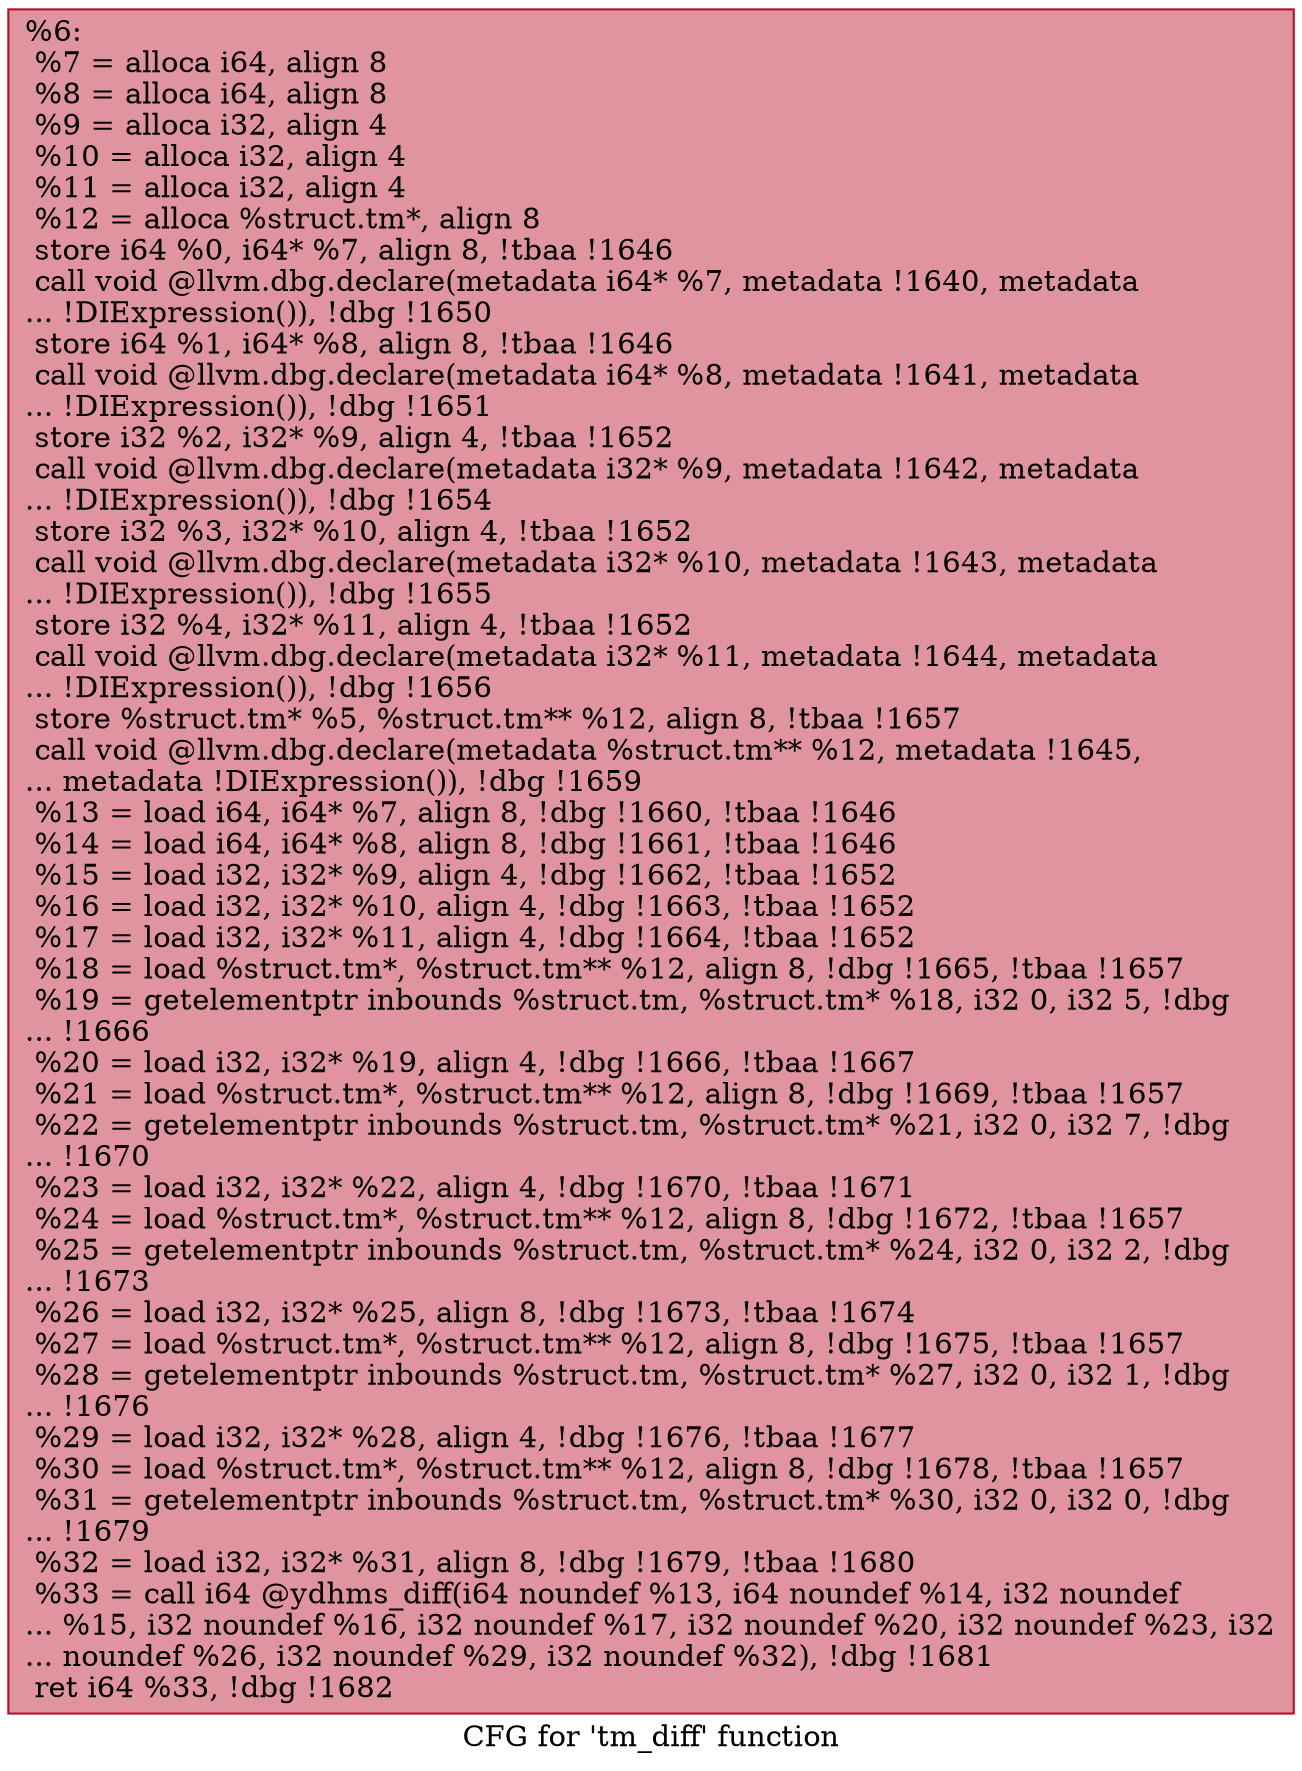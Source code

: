 digraph "CFG for 'tm_diff' function" {
	label="CFG for 'tm_diff' function";

	Node0x18edbd0 [shape=record,color="#b70d28ff", style=filled, fillcolor="#b70d2870",label="{%6:\l  %7 = alloca i64, align 8\l  %8 = alloca i64, align 8\l  %9 = alloca i32, align 4\l  %10 = alloca i32, align 4\l  %11 = alloca i32, align 4\l  %12 = alloca %struct.tm*, align 8\l  store i64 %0, i64* %7, align 8, !tbaa !1646\l  call void @llvm.dbg.declare(metadata i64* %7, metadata !1640, metadata\l... !DIExpression()), !dbg !1650\l  store i64 %1, i64* %8, align 8, !tbaa !1646\l  call void @llvm.dbg.declare(metadata i64* %8, metadata !1641, metadata\l... !DIExpression()), !dbg !1651\l  store i32 %2, i32* %9, align 4, !tbaa !1652\l  call void @llvm.dbg.declare(metadata i32* %9, metadata !1642, metadata\l... !DIExpression()), !dbg !1654\l  store i32 %3, i32* %10, align 4, !tbaa !1652\l  call void @llvm.dbg.declare(metadata i32* %10, metadata !1643, metadata\l... !DIExpression()), !dbg !1655\l  store i32 %4, i32* %11, align 4, !tbaa !1652\l  call void @llvm.dbg.declare(metadata i32* %11, metadata !1644, metadata\l... !DIExpression()), !dbg !1656\l  store %struct.tm* %5, %struct.tm** %12, align 8, !tbaa !1657\l  call void @llvm.dbg.declare(metadata %struct.tm** %12, metadata !1645,\l... metadata !DIExpression()), !dbg !1659\l  %13 = load i64, i64* %7, align 8, !dbg !1660, !tbaa !1646\l  %14 = load i64, i64* %8, align 8, !dbg !1661, !tbaa !1646\l  %15 = load i32, i32* %9, align 4, !dbg !1662, !tbaa !1652\l  %16 = load i32, i32* %10, align 4, !dbg !1663, !tbaa !1652\l  %17 = load i32, i32* %11, align 4, !dbg !1664, !tbaa !1652\l  %18 = load %struct.tm*, %struct.tm** %12, align 8, !dbg !1665, !tbaa !1657\l  %19 = getelementptr inbounds %struct.tm, %struct.tm* %18, i32 0, i32 5, !dbg\l... !1666\l  %20 = load i32, i32* %19, align 4, !dbg !1666, !tbaa !1667\l  %21 = load %struct.tm*, %struct.tm** %12, align 8, !dbg !1669, !tbaa !1657\l  %22 = getelementptr inbounds %struct.tm, %struct.tm* %21, i32 0, i32 7, !dbg\l... !1670\l  %23 = load i32, i32* %22, align 4, !dbg !1670, !tbaa !1671\l  %24 = load %struct.tm*, %struct.tm** %12, align 8, !dbg !1672, !tbaa !1657\l  %25 = getelementptr inbounds %struct.tm, %struct.tm* %24, i32 0, i32 2, !dbg\l... !1673\l  %26 = load i32, i32* %25, align 8, !dbg !1673, !tbaa !1674\l  %27 = load %struct.tm*, %struct.tm** %12, align 8, !dbg !1675, !tbaa !1657\l  %28 = getelementptr inbounds %struct.tm, %struct.tm* %27, i32 0, i32 1, !dbg\l... !1676\l  %29 = load i32, i32* %28, align 4, !dbg !1676, !tbaa !1677\l  %30 = load %struct.tm*, %struct.tm** %12, align 8, !dbg !1678, !tbaa !1657\l  %31 = getelementptr inbounds %struct.tm, %struct.tm* %30, i32 0, i32 0, !dbg\l... !1679\l  %32 = load i32, i32* %31, align 8, !dbg !1679, !tbaa !1680\l  %33 = call i64 @ydhms_diff(i64 noundef %13, i64 noundef %14, i32 noundef\l... %15, i32 noundef %16, i32 noundef %17, i32 noundef %20, i32 noundef %23, i32\l... noundef %26, i32 noundef %29, i32 noundef %32), !dbg !1681\l  ret i64 %33, !dbg !1682\l}"];
}
